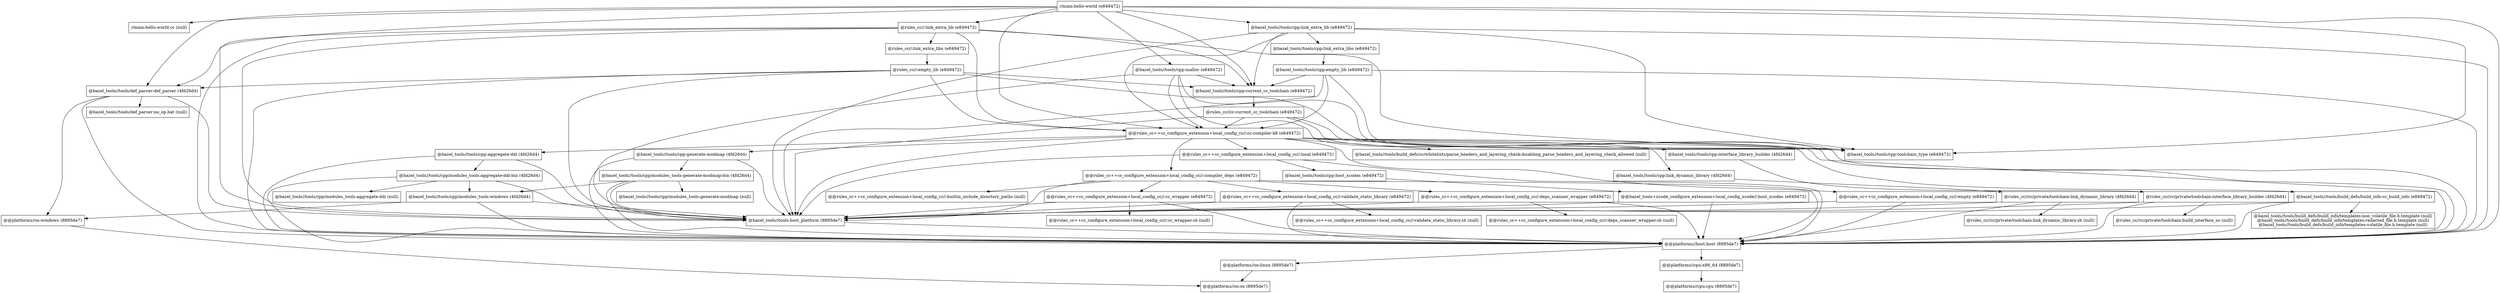 digraph mygraph {
  node [shape=box];
  "//main:hello-world (e849472)"
  "//main:hello-world (e849472)" -> "//main:hello-world.cc (null)"
  "//main:hello-world (e849472)" -> "@bazel_tools//tools:host_platform (8895de7)"
  "//main:hello-world (e849472)" -> "@bazel_tools//tools/cpp:current_cc_toolchain (e849472)"
  "//main:hello-world (e849472)" -> "@bazel_tools//tools/cpp:link_extra_lib (e849472)"
  "//main:hello-world (e849472)" -> "@bazel_tools//tools/cpp:malloc (e849472)"
  "//main:hello-world (e849472)" -> "@bazel_tools//tools/cpp:toolchain_type (e849472)"
  "//main:hello-world (e849472)" -> "@bazel_tools//tools/def_parser:def_parser (4fd26d4)"
  "//main:hello-world (e849472)" -> "@@platforms//host:host (8895de7)"
  "//main:hello-world (e849472)" -> "@rules_cc//:link_extra_lib (e849472)"
  "//main:hello-world (e849472)" -> "@@rules_cc++cc_configure_extension+local_config_cc//:cc-compiler-k8 (e849472)"
  "@rules_cc//:link_extra_lib (e849472)"
  "@rules_cc//:link_extra_lib (e849472)" -> "@bazel_tools//tools:host_platform (8895de7)"
  "@rules_cc//:link_extra_lib (e849472)" -> "@bazel_tools//tools/cpp:current_cc_toolchain (e849472)"
  "@rules_cc//:link_extra_lib (e849472)" -> "@bazel_tools//tools/cpp:toolchain_type (e849472)"
  "@rules_cc//:link_extra_lib (e849472)" -> "@bazel_tools//tools/def_parser:def_parser (4fd26d4)"
  "@rules_cc//:link_extra_lib (e849472)" -> "@@platforms//host:host (8895de7)"
  "@rules_cc//:link_extra_lib (e849472)" -> "@rules_cc//:link_extra_libs (e849472)"
  "@rules_cc//:link_extra_lib (e849472)" -> "@@rules_cc++cc_configure_extension+local_config_cc//:cc-compiler-k8 (e849472)"
  "@rules_cc//:link_extra_libs (e849472)"
  "@rules_cc//:link_extra_libs (e849472)" -> "@rules_cc//:empty_lib (e849472)"
  "@rules_cc//:empty_lib (e849472)"
  "@rules_cc//:empty_lib (e849472)" -> "@bazel_tools//tools:host_platform (8895de7)"
  "@rules_cc//:empty_lib (e849472)" -> "@bazel_tools//tools/cpp:current_cc_toolchain (e849472)"
  "@rules_cc//:empty_lib (e849472)" -> "@bazel_tools//tools/cpp:toolchain_type (e849472)"
  "@rules_cc//:empty_lib (e849472)" -> "@bazel_tools//tools/def_parser:def_parser (4fd26d4)"
  "@rules_cc//:empty_lib (e849472)" -> "@@platforms//host:host (8895de7)"
  "@rules_cc//:empty_lib (e849472)" -> "@@rules_cc++cc_configure_extension+local_config_cc//:cc-compiler-k8 (e849472)"
  "@bazel_tools//tools/def_parser:def_parser (4fd26d4)"
  "@bazel_tools//tools/def_parser:def_parser (4fd26d4)" -> "@bazel_tools//tools:host_platform (8895de7)"
  "@bazel_tools//tools/def_parser:def_parser (4fd26d4)" -> "@bazel_tools//tools/def_parser:no_op.bat (null)"
  "@bazel_tools//tools/def_parser:def_parser (4fd26d4)" -> "@@platforms//host:host (8895de7)"
  "@bazel_tools//tools/def_parser:def_parser (4fd26d4)" -> "@@platforms//os:windows (8895de7)"
  "@bazel_tools//tools/def_parser:no_op.bat (null)"
  "@bazel_tools//tools/cpp:malloc (e849472)"
  "@bazel_tools//tools/cpp:malloc (e849472)" -> "@bazel_tools//tools:host_platform (8895de7)"
  "@bazel_tools//tools/cpp:malloc (e849472)" -> "@bazel_tools//tools/cpp:current_cc_toolchain (e849472)"
  "@bazel_tools//tools/cpp:malloc (e849472)" -> "@bazel_tools//tools/cpp:toolchain_type (e849472)"
  "@bazel_tools//tools/cpp:malloc (e849472)" -> "@@platforms//host:host (8895de7)"
  "@bazel_tools//tools/cpp:malloc (e849472)" -> "@@rules_cc++cc_configure_extension+local_config_cc//:cc-compiler-k8 (e849472)"
  "@bazel_tools//tools/cpp:link_extra_lib (e849472)"
  "@bazel_tools//tools/cpp:link_extra_lib (e849472)" -> "@bazel_tools//tools:host_platform (8895de7)"
  "@bazel_tools//tools/cpp:link_extra_lib (e849472)" -> "@bazel_tools//tools/cpp:current_cc_toolchain (e849472)"
  "@bazel_tools//tools/cpp:link_extra_lib (e849472)" -> "@bazel_tools//tools/cpp:link_extra_libs (e849472)"
  "@bazel_tools//tools/cpp:link_extra_lib (e849472)" -> "@bazel_tools//tools/cpp:toolchain_type (e849472)"
  "@bazel_tools//tools/cpp:link_extra_lib (e849472)" -> "@@platforms//host:host (8895de7)"
  "@bazel_tools//tools/cpp:link_extra_lib (e849472)" -> "@@rules_cc++cc_configure_extension+local_config_cc//:cc-compiler-k8 (e849472)"
  "@bazel_tools//tools/cpp:link_extra_libs (e849472)"
  "@bazel_tools//tools/cpp:link_extra_libs (e849472)" -> "@bazel_tools//tools/cpp:empty_lib (e849472)"
  "@bazel_tools//tools/cpp:empty_lib (e849472)"
  "@bazel_tools//tools/cpp:empty_lib (e849472)" -> "@bazel_tools//tools:host_platform (8895de7)"
  "@bazel_tools//tools/cpp:empty_lib (e849472)" -> "@bazel_tools//tools/cpp:current_cc_toolchain (e849472)"
  "@bazel_tools//tools/cpp:empty_lib (e849472)" -> "@bazel_tools//tools/cpp:toolchain_type (e849472)"
  "@bazel_tools//tools/cpp:empty_lib (e849472)" -> "@@platforms//host:host (8895de7)"
  "@bazel_tools//tools/cpp:empty_lib (e849472)" -> "@@rules_cc++cc_configure_extension+local_config_cc//:cc-compiler-k8 (e849472)"
  "@bazel_tools//tools/cpp:current_cc_toolchain (e849472)"
  "@bazel_tools//tools/cpp:current_cc_toolchain (e849472)" -> "@rules_cc//cc:current_cc_toolchain (e849472)"
  "@rules_cc//cc:current_cc_toolchain (e849472)"
  "@rules_cc//cc:current_cc_toolchain (e849472)" -> "@bazel_tools//tools:host_platform (8895de7)"
  "@rules_cc//cc:current_cc_toolchain (e849472)" -> "@bazel_tools//tools/cpp:toolchain_type (e849472)"
  "@rules_cc//cc:current_cc_toolchain (e849472)" -> "@@platforms//host:host (8895de7)"
  "@rules_cc//cc:current_cc_toolchain (e849472)" -> "@@rules_cc++cc_configure_extension+local_config_cc//:cc-compiler-k8 (e849472)"
  "@@rules_cc++cc_configure_extension+local_config_cc//:cc-compiler-k8 (e849472)"
  "@@rules_cc++cc_configure_extension+local_config_cc//:cc-compiler-k8 (e849472)" -> "@bazel_tools//tools:host_platform (8895de7)"
  "@@rules_cc++cc_configure_extension+local_config_cc//:cc-compiler-k8 (e849472)" -> "@bazel_tools//tools/build_defs/build_info:cc_build_info (e849472)"
  "@@rules_cc++cc_configure_extension+local_config_cc//:cc-compiler-k8 (e849472)" -> "@bazel_tools//tools/build_defs/cc/whitelists/parse_headers_and_layering_check:disabling_parse_headers_and_layering_check_allowed (null)"
  "@@rules_cc++cc_configure_extension+local_config_cc//:cc-compiler-k8 (e849472)" -> "@bazel_tools//tools/cpp:aggregate-ddi (4fd26d4)"
  "@@rules_cc++cc_configure_extension+local_config_cc//:cc-compiler-k8 (e849472)" -> "@bazel_tools//tools/cpp:generate-modmap (4fd26d4)"
  "@@rules_cc++cc_configure_extension+local_config_cc//:cc-compiler-k8 (e849472)" -> "@bazel_tools//tools/cpp:interface_library_builder (4fd26d4)"
  "@@rules_cc++cc_configure_extension+local_config_cc//:cc-compiler-k8 (e849472)" -> "@bazel_tools//tools/cpp:link_dynamic_library (4fd26d4)"
  "@@rules_cc++cc_configure_extension+local_config_cc//:cc-compiler-k8 (e849472)" -> "@bazel_tools//tools/cpp:toolchain_type (e849472)"
  "@@rules_cc++cc_configure_extension+local_config_cc//:cc-compiler-k8 (e849472)" -> "@@platforms//host:host (8895de7)"
  "@@rules_cc++cc_configure_extension+local_config_cc//:cc-compiler-k8 (e849472)" -> "@@rules_cc++cc_configure_extension+local_config_cc//:compiler_deps (e849472)"
  "@@rules_cc++cc_configure_extension+local_config_cc//:cc-compiler-k8 (e849472)" -> "@@rules_cc++cc_configure_extension+local_config_cc//:empty (e849472)"
  "@@rules_cc++cc_configure_extension+local_config_cc//:cc-compiler-k8 (e849472)" -> "@@rules_cc++cc_configure_extension+local_config_cc//:local (e849472)"
  "@@rules_cc++cc_configure_extension+local_config_cc//:local (e849472)"
  "@@rules_cc++cc_configure_extension+local_config_cc//:local (e849472)" -> "@bazel_tools//tools:host_platform (8895de7)"
  "@@rules_cc++cc_configure_extension+local_config_cc//:local (e849472)" -> "@bazel_tools//tools/cpp:host_xcodes (e849472)"
  "@@rules_cc++cc_configure_extension+local_config_cc//:local (e849472)" -> "@@platforms//host:host (8895de7)"
  "@bazel_tools//tools/cpp:host_xcodes (e849472)"
  "@bazel_tools//tools/cpp:host_xcodes (e849472)" -> "@@bazel_tools+xcode_configure_extension+local_config_xcode//:host_xcodes (e849472)"
  "@@bazel_tools+xcode_configure_extension+local_config_xcode//:host_xcodes (e849472)"
  "@@bazel_tools+xcode_configure_extension+local_config_xcode//:host_xcodes (e849472)" -> "@bazel_tools//tools:host_platform (8895de7)"
  "@@bazel_tools+xcode_configure_extension+local_config_xcode//:host_xcodes (e849472)" -> "@@platforms//host:host (8895de7)"
  "@@rules_cc++cc_configure_extension+local_config_cc//:empty (e849472)"
  "@@rules_cc++cc_configure_extension+local_config_cc//:empty (e849472)" -> "@bazel_tools//tools:host_platform (8895de7)"
  "@@rules_cc++cc_configure_extension+local_config_cc//:empty (e849472)" -> "@@platforms//host:host (8895de7)"
  "@@rules_cc++cc_configure_extension+local_config_cc//:compiler_deps (e849472)"
  "@@rules_cc++cc_configure_extension+local_config_cc//:compiler_deps (e849472)" -> "@bazel_tools//tools:host_platform (8895de7)"
  "@@rules_cc++cc_configure_extension+local_config_cc//:compiler_deps (e849472)" -> "@@platforms//host:host (8895de7)"
  "@@rules_cc++cc_configure_extension+local_config_cc//:compiler_deps (e849472)" -> "@@rules_cc++cc_configure_extension+local_config_cc//:builtin_include_directory_paths (null)"
  "@@rules_cc++cc_configure_extension+local_config_cc//:compiler_deps (e849472)" -> "@@rules_cc++cc_configure_extension+local_config_cc//:cc_wrapper (e849472)"
  "@@rules_cc++cc_configure_extension+local_config_cc//:compiler_deps (e849472)" -> "@@rules_cc++cc_configure_extension+local_config_cc//:deps_scanner_wrapper (e849472)"
  "@@rules_cc++cc_configure_extension+local_config_cc//:compiler_deps (e849472)" -> "@@rules_cc++cc_configure_extension+local_config_cc//:validate_static_library (e849472)"
  "@@rules_cc++cc_configure_extension+local_config_cc//:validate_static_library (e849472)"
  "@@rules_cc++cc_configure_extension+local_config_cc//:validate_static_library (e849472)" -> "@bazel_tools//tools:host_platform (8895de7)"
  "@@rules_cc++cc_configure_extension+local_config_cc//:validate_static_library (e849472)" -> "@@platforms//host:host (8895de7)"
  "@@rules_cc++cc_configure_extension+local_config_cc//:validate_static_library (e849472)" -> "@@rules_cc++cc_configure_extension+local_config_cc//:validate_static_library.sh (null)"
  "@@rules_cc++cc_configure_extension+local_config_cc//:validate_static_library.sh (null)"
  "@@rules_cc++cc_configure_extension+local_config_cc//:deps_scanner_wrapper (e849472)"
  "@@rules_cc++cc_configure_extension+local_config_cc//:deps_scanner_wrapper (e849472)" -> "@bazel_tools//tools:host_platform (8895de7)"
  "@@rules_cc++cc_configure_extension+local_config_cc//:deps_scanner_wrapper (e849472)" -> "@@platforms//host:host (8895de7)"
  "@@rules_cc++cc_configure_extension+local_config_cc//:deps_scanner_wrapper (e849472)" -> "@@rules_cc++cc_configure_extension+local_config_cc//:deps_scanner_wrapper.sh (null)"
  "@@rules_cc++cc_configure_extension+local_config_cc//:deps_scanner_wrapper.sh (null)"
  "@@rules_cc++cc_configure_extension+local_config_cc//:cc_wrapper (e849472)"
  "@@rules_cc++cc_configure_extension+local_config_cc//:cc_wrapper (e849472)" -> "@bazel_tools//tools:host_platform (8895de7)"
  "@@rules_cc++cc_configure_extension+local_config_cc//:cc_wrapper (e849472)" -> "@@platforms//host:host (8895de7)"
  "@@rules_cc++cc_configure_extension+local_config_cc//:cc_wrapper (e849472)" -> "@@rules_cc++cc_configure_extension+local_config_cc//:cc_wrapper.sh (null)"
  "@@rules_cc++cc_configure_extension+local_config_cc//:cc_wrapper.sh (null)"
  "@@rules_cc++cc_configure_extension+local_config_cc//:builtin_include_directory_paths (null)"
  "@bazel_tools//tools/cpp:link_dynamic_library (4fd26d4)"
  "@bazel_tools//tools/cpp:link_dynamic_library (4fd26d4)" -> "@rules_cc//cc/private/toolchain:link_dynamic_library (4fd26d4)"
  "@rules_cc//cc/private/toolchain:link_dynamic_library (4fd26d4)"
  "@rules_cc//cc/private/toolchain:link_dynamic_library (4fd26d4)" -> "@bazel_tools//tools:host_platform (8895de7)"
  "@rules_cc//cc/private/toolchain:link_dynamic_library (4fd26d4)" -> "@@platforms//host:host (8895de7)"
  "@rules_cc//cc/private/toolchain:link_dynamic_library (4fd26d4)" -> "@rules_cc//cc/private/toolchain:link_dynamic_library.sh (null)"
  "@rules_cc//cc/private/toolchain:link_dynamic_library.sh (null)"
  "@bazel_tools//tools/cpp:interface_library_builder (4fd26d4)"
  "@bazel_tools//tools/cpp:interface_library_builder (4fd26d4)" -> "@rules_cc//cc/private/toolchain:interface_library_builder (4fd26d4)"
  "@rules_cc//cc/private/toolchain:interface_library_builder (4fd26d4)"
  "@rules_cc//cc/private/toolchain:interface_library_builder (4fd26d4)" -> "@bazel_tools//tools:host_platform (8895de7)"
  "@rules_cc//cc/private/toolchain:interface_library_builder (4fd26d4)" -> "@@platforms//host:host (8895de7)"
  "@rules_cc//cc/private/toolchain:interface_library_builder (4fd26d4)" -> "@rules_cc//cc/private/toolchain:build_interface_so (null)"
  "@rules_cc//cc/private/toolchain:build_interface_so (null)"
  "@bazel_tools//tools/cpp:generate-modmap (4fd26d4)"
  "@bazel_tools//tools/cpp:generate-modmap (4fd26d4)" -> "@bazel_tools//tools:host_platform (8895de7)"
  "@bazel_tools//tools/cpp:generate-modmap (4fd26d4)" -> "@bazel_tools//tools/cpp/modules_tools:generate-modmap-bin (4fd26d4)"
  "@bazel_tools//tools/cpp:generate-modmap (4fd26d4)" -> "@@platforms//host:host (8895de7)"
  "@bazel_tools//tools/cpp/modules_tools:generate-modmap-bin (4fd26d4)"
  "@bazel_tools//tools/cpp/modules_tools:generate-modmap-bin (4fd26d4)" -> "@bazel_tools//tools:host_platform (8895de7)"
  "@bazel_tools//tools/cpp/modules_tools:generate-modmap-bin (4fd26d4)" -> "@bazel_tools//tools/cpp/modules_tools:generate-modmap (null)"
  "@bazel_tools//tools/cpp/modules_tools:generate-modmap-bin (4fd26d4)" -> "@bazel_tools//tools/cpp/modules_tools:windows (4fd26d4)"
  "@bazel_tools//tools/cpp/modules_tools:generate-modmap-bin (4fd26d4)" -> "@@platforms//host:host (8895de7)"
  "@bazel_tools//tools/cpp/modules_tools:generate-modmap (null)"
  "@bazel_tools//tools/cpp:aggregate-ddi (4fd26d4)"
  "@bazel_tools//tools/cpp:aggregate-ddi (4fd26d4)" -> "@bazel_tools//tools:host_platform (8895de7)"
  "@bazel_tools//tools/cpp:aggregate-ddi (4fd26d4)" -> "@bazel_tools//tools/cpp/modules_tools:aggregate-ddi-bin (4fd26d4)"
  "@bazel_tools//tools/cpp:aggregate-ddi (4fd26d4)" -> "@@platforms//host:host (8895de7)"
  "@bazel_tools//tools/cpp/modules_tools:aggregate-ddi-bin (4fd26d4)"
  "@bazel_tools//tools/cpp/modules_tools:aggregate-ddi-bin (4fd26d4)" -> "@bazel_tools//tools:host_platform (8895de7)"
  "@bazel_tools//tools/cpp/modules_tools:aggregate-ddi-bin (4fd26d4)" -> "@bazel_tools//tools/cpp/modules_tools:aggregate-ddi (null)"
  "@bazel_tools//tools/cpp/modules_tools:aggregate-ddi-bin (4fd26d4)" -> "@bazel_tools//tools/cpp/modules_tools:windows (4fd26d4)"
  "@bazel_tools//tools/cpp/modules_tools:aggregate-ddi-bin (4fd26d4)" -> "@@platforms//host:host (8895de7)"
  "@bazel_tools//tools/cpp/modules_tools:windows (4fd26d4)"
  "@bazel_tools//tools/cpp/modules_tools:windows (4fd26d4)" -> "@bazel_tools//tools:host_platform (8895de7)"
  "@bazel_tools//tools/cpp/modules_tools:windows (4fd26d4)" -> "@@platforms//host:host (8895de7)"
  "@bazel_tools//tools/cpp/modules_tools:windows (4fd26d4)" -> "@@platforms//os:windows (8895de7)"
  "@@platforms//os:windows (8895de7)"
  "@@platforms//os:windows (8895de7)" -> "@@platforms//os:os (8895de7)"
  "@bazel_tools//tools/cpp/modules_tools:aggregate-ddi (null)"
  "@bazel_tools//tools/build_defs/cc/whitelists/parse_headers_and_layering_check:disabling_parse_headers_and_layering_check_allowed (null)"
  "@bazel_tools//tools/build_defs/build_info:cc_build_info (e849472)"
  "@bazel_tools//tools/build_defs/build_info:cc_build_info (e849472)" -> "@bazel_tools//tools:host_platform (8895de7)"
  "@bazel_tools//tools/build_defs/build_info:cc_build_info (e849472)" -> "@bazel_tools//tools/build_defs/build_info/templates:non_volatile_file.h.template (null)\n@bazel_tools//tools/build_defs/build_info/templates:redacted_file.h.template (null)\n@bazel_tools//tools/build_defs/build_info/templates:volatile_file.h.template (null)"
  "@bazel_tools//tools/build_defs/build_info:cc_build_info (e849472)" -> "@@platforms//host:host (8895de7)"
  "@bazel_tools//tools/build_defs/build_info/templates:non_volatile_file.h.template (null)\n@bazel_tools//tools/build_defs/build_info/templates:redacted_file.h.template (null)\n@bazel_tools//tools/build_defs/build_info/templates:volatile_file.h.template (null)"
  "@bazel_tools//tools/cpp:toolchain_type (e849472)"
  "@bazel_tools//tools:host_platform (8895de7)"
  "@bazel_tools//tools:host_platform (8895de7)" -> "@@platforms//host:host (8895de7)"
  "@@platforms//host:host (8895de7)"
  "@@platforms//host:host (8895de7)" -> "@@platforms//cpu:x86_64 (8895de7)"
  "@@platforms//host:host (8895de7)" -> "@@platforms//os:linux (8895de7)"
  "@@platforms//os:linux (8895de7)"
  "@@platforms//os:linux (8895de7)" -> "@@platforms//os:os (8895de7)"
  "@@platforms//os:os (8895de7)"
  "@@platforms//cpu:x86_64 (8895de7)"
  "@@platforms//cpu:x86_64 (8895de7)" -> "@@platforms//cpu:cpu (8895de7)"
  "@@platforms//cpu:cpu (8895de7)"
  "//main:hello-world.cc (null)"
}
